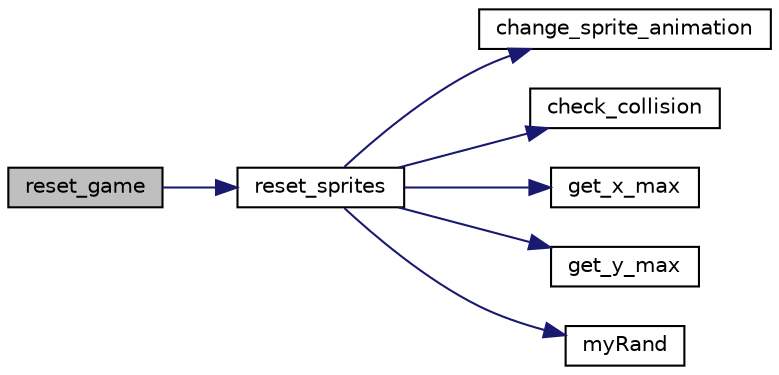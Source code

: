digraph "reset_game"
{
 // LATEX_PDF_SIZE
  edge [fontname="Helvetica",fontsize="10",labelfontname="Helvetica",labelfontsize="10"];
  node [fontname="Helvetica",fontsize="10",shape=record];
  rankdir="LR";
  Node1 [label="reset_game",height=0.2,width=0.4,color="black", fillcolor="grey75", style="filled", fontcolor="black",tooltip="reset game variavels all game variavels"];
  Node1 -> Node2 [color="midnightblue",fontsize="10",style="solid",fontname="Helvetica"];
  Node2 [label="reset_sprites",height=0.2,width=0.4,color="black", fillcolor="white", style="filled",URL="$sprite_8c.html#addb303244021cea7f85d1f6645a53b9a",tooltip="goes back to the initial positions and speed"];
  Node2 -> Node3 [color="midnightblue",fontsize="10",style="solid",fontname="Helvetica"];
  Node3 [label="change_sprite_animation",height=0.2,width=0.4,color="black", fillcolor="white", style="filled",URL="$sprite_8c.html#a89def829f3803415e37ef0b7d2ee3e42",tooltip="moves to the next animation on the vector of animations if the last goes back to the beginning"];
  Node2 -> Node4 [color="midnightblue",fontsize="10",style="solid",fontname="Helvetica"];
  Node4 [label="check_collision",height=0.2,width=0.4,color="black", fillcolor="white", style="filled",URL="$sprite_8c.html#af99ef7d46af49168795a6e79936fb1d5",tooltip="checks collision between a sprite with a square with width x_size and height y_size"];
  Node2 -> Node5 [color="midnightblue",fontsize="10",style="solid",fontname="Helvetica"];
  Node5 [label="get_x_max",height=0.2,width=0.4,color="black", fillcolor="white", style="filled",URL="$group__video__gr.html#ga59b8bc184035b459a3b61ade2b835aeb",tooltip="Get the max x of the buffer."];
  Node2 -> Node6 [color="midnightblue",fontsize="10",style="solid",fontname="Helvetica"];
  Node6 [label="get_y_max",height=0.2,width=0.4,color="black", fillcolor="white", style="filled",URL="$group__video__gr.html#ga0ed4b076b187d5cc6070df7543855ee3",tooltip="Get the max y of the buffer."];
  Node2 -> Node7 [color="midnightblue",fontsize="10",style="solid",fontname="Helvetica"];
  Node7 [label="myRand",height=0.2,width=0.4,color="black", fillcolor="white", style="filled",URL="$group__game.html#ga6f937826ce61860c81f00a4034b4fc35",tooltip="used to make the same function as rand() and srand() but works fine This code module as imported from..."];
}
